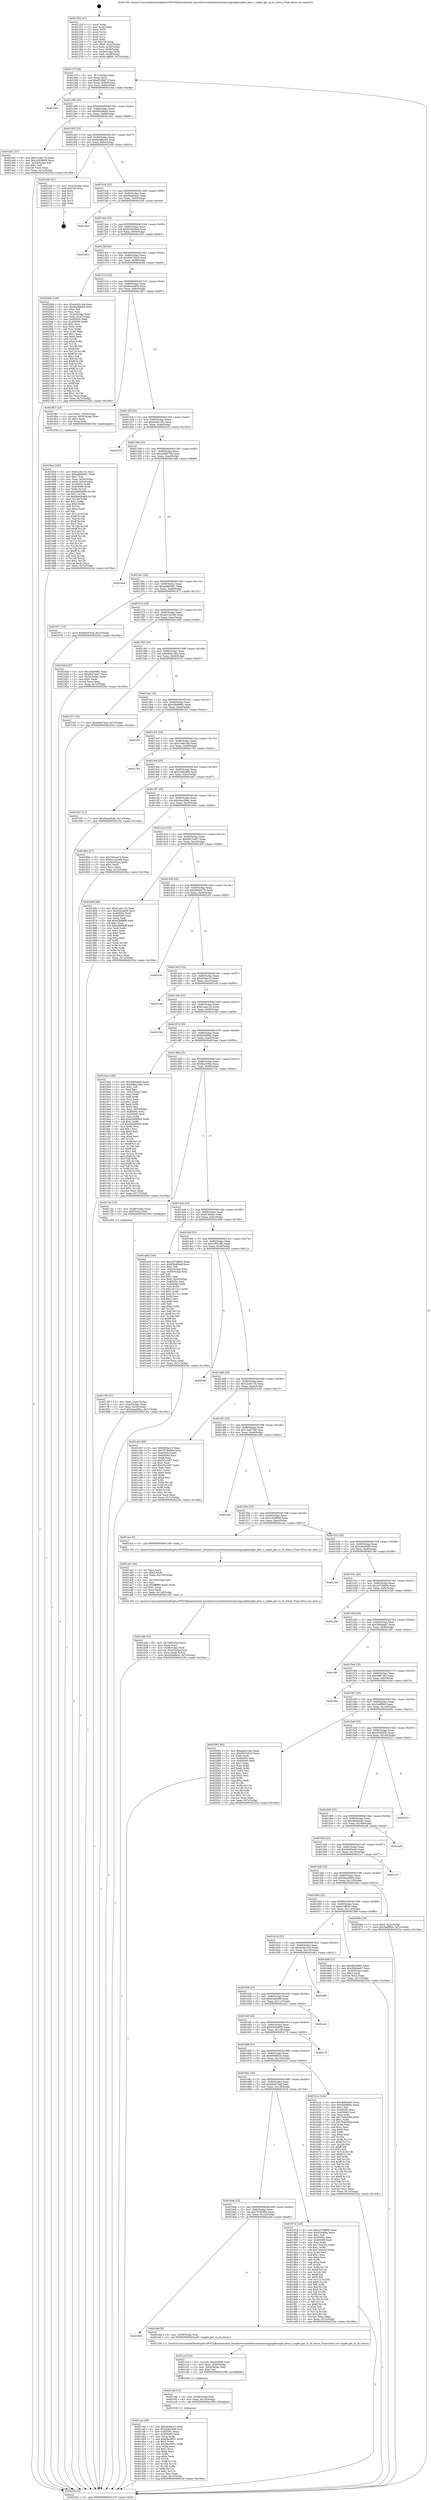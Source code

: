 digraph "0x401250" {
  label = "0x401250 (/mnt/c/Users/mathe/Desktop/tcc/POCII/binaries/extr_linuxdriversnetethernetsamsungsxgbesxgbe_desc.c_sxgbe_get_rx_ld_status_Final-ollvm.out::main(0))"
  labelloc = "t"
  node[shape=record]

  Entry [label="",width=0.3,height=0.3,shape=circle,fillcolor=black,style=filled]
  "0x40127f" [label="{
     0x40127f [26]\l
     | [instrs]\l
     &nbsp;&nbsp;0x40127f \<+3\>: mov -0x7c(%rbp),%eax\l
     &nbsp;&nbsp;0x401282 \<+2\>: mov %eax,%ecx\l
     &nbsp;&nbsp;0x401284 \<+6\>: sub $0x852fbd73,%ecx\l
     &nbsp;&nbsp;0x40128a \<+3\>: mov %eax,-0x80(%rbp)\l
     &nbsp;&nbsp;0x40128d \<+6\>: mov %ecx,-0x84(%rbp)\l
     &nbsp;&nbsp;0x401293 \<+6\>: je 0000000000401eea \<main+0xc9a\>\l
  }"]
  "0x401eea" [label="{
     0x401eea\l
  }", style=dashed]
  "0x401299" [label="{
     0x401299 [25]\l
     | [instrs]\l
     &nbsp;&nbsp;0x401299 \<+5\>: jmp 000000000040129e \<main+0x4e\>\l
     &nbsp;&nbsp;0x40129e \<+3\>: mov -0x80(%rbp),%eax\l
     &nbsp;&nbsp;0x4012a1 \<+5\>: sub $0x85b490a9,%eax\l
     &nbsp;&nbsp;0x4012a6 \<+6\>: mov %eax,-0x88(%rbp)\l
     &nbsp;&nbsp;0x4012ac \<+6\>: je 0000000000401ab1 \<main+0x861\>\l
  }"]
  Exit [label="",width=0.3,height=0.3,shape=circle,fillcolor=black,style=filled,peripheries=2]
  "0x401ab1" [label="{
     0x401ab1 [27]\l
     | [instrs]\l
     &nbsp;&nbsp;0x401ab1 \<+5\>: mov $0x12ceb17b,%eax\l
     &nbsp;&nbsp;0x401ab6 \<+5\>: mov $0x1c9398d9,%ecx\l
     &nbsp;&nbsp;0x401abb \<+3\>: mov -0x2d(%rbp),%dl\l
     &nbsp;&nbsp;0x401abe \<+3\>: test $0x1,%dl\l
     &nbsp;&nbsp;0x401ac1 \<+3\>: cmovne %ecx,%eax\l
     &nbsp;&nbsp;0x401ac4 \<+3\>: mov %eax,-0x7c(%rbp)\l
     &nbsp;&nbsp;0x401ac7 \<+5\>: jmp 000000000040225a \<main+0x100a\>\l
  }"]
  "0x4012b2" [label="{
     0x4012b2 [25]\l
     | [instrs]\l
     &nbsp;&nbsp;0x4012b2 \<+5\>: jmp 00000000004012b7 \<main+0x67\>\l
     &nbsp;&nbsp;0x4012b7 \<+3\>: mov -0x80(%rbp),%eax\l
     &nbsp;&nbsp;0x4012ba \<+5\>: sub $0x8ce89a93,%eax\l
     &nbsp;&nbsp;0x4012bf \<+6\>: mov %eax,-0x8c(%rbp)\l
     &nbsp;&nbsp;0x4012c5 \<+6\>: je 0000000000402160 \<main+0xf10\>\l
  }"]
  "0x401cea" [label="{
     0x401cea [93]\l
     | [instrs]\l
     &nbsp;&nbsp;0x401cea \<+5\>: mov $0xefc9ac10,%eax\l
     &nbsp;&nbsp;0x401cef \<+5\>: mov $0xcb46c966,%esi\l
     &nbsp;&nbsp;0x401cf4 \<+7\>: mov 0x40505c,%ecx\l
     &nbsp;&nbsp;0x401cfb \<+7\>: mov 0x405060,%edx\l
     &nbsp;&nbsp;0x401d02 \<+3\>: mov %ecx,%r8d\l
     &nbsp;&nbsp;0x401d05 \<+7\>: add $0x2fec9851,%r8d\l
     &nbsp;&nbsp;0x401d0c \<+4\>: sub $0x1,%r8d\l
     &nbsp;&nbsp;0x401d10 \<+7\>: sub $0x2fec9851,%r8d\l
     &nbsp;&nbsp;0x401d17 \<+4\>: imul %r8d,%ecx\l
     &nbsp;&nbsp;0x401d1b \<+3\>: and $0x1,%ecx\l
     &nbsp;&nbsp;0x401d1e \<+3\>: cmp $0x0,%ecx\l
     &nbsp;&nbsp;0x401d21 \<+4\>: sete %r9b\l
     &nbsp;&nbsp;0x401d25 \<+3\>: cmp $0xa,%edx\l
     &nbsp;&nbsp;0x401d28 \<+4\>: setl %r10b\l
     &nbsp;&nbsp;0x401d2c \<+3\>: mov %r9b,%r11b\l
     &nbsp;&nbsp;0x401d2f \<+3\>: and %r10b,%r11b\l
     &nbsp;&nbsp;0x401d32 \<+3\>: xor %r10b,%r9b\l
     &nbsp;&nbsp;0x401d35 \<+3\>: or %r9b,%r11b\l
     &nbsp;&nbsp;0x401d38 \<+4\>: test $0x1,%r11b\l
     &nbsp;&nbsp;0x401d3c \<+3\>: cmovne %esi,%eax\l
     &nbsp;&nbsp;0x401d3f \<+3\>: mov %eax,-0x7c(%rbp)\l
     &nbsp;&nbsp;0x401d42 \<+5\>: jmp 000000000040225a \<main+0x100a\>\l
  }"]
  "0x402160" [label="{
     0x402160 [21]\l
     | [instrs]\l
     &nbsp;&nbsp;0x402160 \<+3\>: mov -0x2c(%rbp),%eax\l
     &nbsp;&nbsp;0x402163 \<+7\>: add $0x128,%rsp\l
     &nbsp;&nbsp;0x40216a \<+1\>: pop %rbx\l
     &nbsp;&nbsp;0x40216b \<+2\>: pop %r12\l
     &nbsp;&nbsp;0x40216d \<+2\>: pop %r13\l
     &nbsp;&nbsp;0x40216f \<+2\>: pop %r14\l
     &nbsp;&nbsp;0x402171 \<+2\>: pop %r15\l
     &nbsp;&nbsp;0x402173 \<+1\>: pop %rbp\l
     &nbsp;&nbsp;0x402174 \<+1\>: ret\l
  }"]
  "0x4012cb" [label="{
     0x4012cb [25]\l
     | [instrs]\l
     &nbsp;&nbsp;0x4012cb \<+5\>: jmp 00000000004012d0 \<main+0x80\>\l
     &nbsp;&nbsp;0x4012d0 \<+3\>: mov -0x80(%rbp),%eax\l
     &nbsp;&nbsp;0x4012d3 \<+5\>: sub $0x8eee94e2,%eax\l
     &nbsp;&nbsp;0x4012d8 \<+6\>: mov %eax,-0x90(%rbp)\l
     &nbsp;&nbsp;0x4012de \<+6\>: je 0000000000401f3d \<main+0xced\>\l
  }"]
  "0x401cdb" [label="{
     0x401cdb [15]\l
     | [instrs]\l
     &nbsp;&nbsp;0x401cdb \<+4\>: mov -0x58(%rbp),%rdi\l
     &nbsp;&nbsp;0x401cdf \<+6\>: mov %eax,-0x13c(%rbp)\l
     &nbsp;&nbsp;0x401ce5 \<+5\>: call 0000000000401030 \<free@plt\>\l
     | [calls]\l
     &nbsp;&nbsp;0x401030 \{1\} (unknown)\l
  }"]
  "0x401f3d" [label="{
     0x401f3d\l
  }", style=dashed]
  "0x4012e4" [label="{
     0x4012e4 [25]\l
     | [instrs]\l
     &nbsp;&nbsp;0x4012e4 \<+5\>: jmp 00000000004012e9 \<main+0x99\>\l
     &nbsp;&nbsp;0x4012e9 \<+3\>: mov -0x80(%rbp),%eax\l
     &nbsp;&nbsp;0x4012ec \<+5\>: sub $0x943b58e9,%eax\l
     &nbsp;&nbsp;0x4012f1 \<+6\>: mov %eax,-0x94(%rbp)\l
     &nbsp;&nbsp;0x4012f7 \<+6\>: je 0000000000401d53 \<main+0xb03\>\l
  }"]
  "0x401cc4" [label="{
     0x401cc4 [23]\l
     | [instrs]\l
     &nbsp;&nbsp;0x401cc4 \<+10\>: movabs $0x4030d6,%rdi\l
     &nbsp;&nbsp;0x401cce \<+3\>: mov %eax,-0x60(%rbp)\l
     &nbsp;&nbsp;0x401cd1 \<+3\>: mov -0x60(%rbp),%esi\l
     &nbsp;&nbsp;0x401cd4 \<+2\>: mov $0x0,%al\l
     &nbsp;&nbsp;0x401cd6 \<+5\>: call 0000000000401040 \<printf@plt\>\l
     | [calls]\l
     &nbsp;&nbsp;0x401040 \{1\} (unknown)\l
  }"]
  "0x401d53" [label="{
     0x401d53\l
  }", style=dashed]
  "0x4012fd" [label="{
     0x4012fd [25]\l
     | [instrs]\l
     &nbsp;&nbsp;0x4012fd \<+5\>: jmp 0000000000401302 \<main+0xb2\>\l
     &nbsp;&nbsp;0x401302 \<+3\>: mov -0x80(%rbp),%eax\l
     &nbsp;&nbsp;0x401305 \<+5\>: sub $0x9947d2c0,%eax\l
     &nbsp;&nbsp;0x40130a \<+6\>: mov %eax,-0x98(%rbp)\l
     &nbsp;&nbsp;0x401310 \<+6\>: je 00000000004020d4 \<main+0xe84\>\l
  }"]
  "0x4016b3" [label="{
     0x4016b3\l
  }", style=dashed]
  "0x4020d4" [label="{
     0x4020d4 [140]\l
     | [instrs]\l
     &nbsp;&nbsp;0x4020d4 \<+5\>: mov $0xa4d3c16e,%eax\l
     &nbsp;&nbsp;0x4020d9 \<+5\>: mov $0x8ce89a93,%ecx\l
     &nbsp;&nbsp;0x4020de \<+2\>: mov $0x1,%dl\l
     &nbsp;&nbsp;0x4020e0 \<+2\>: xor %esi,%esi\l
     &nbsp;&nbsp;0x4020e2 \<+3\>: mov -0x3c(%rbp),%edi\l
     &nbsp;&nbsp;0x4020e5 \<+3\>: mov %edi,-0x2c(%rbp)\l
     &nbsp;&nbsp;0x4020e8 \<+7\>: mov 0x40505c,%edi\l
     &nbsp;&nbsp;0x4020ef \<+8\>: mov 0x405060,%r8d\l
     &nbsp;&nbsp;0x4020f7 \<+3\>: sub $0x1,%esi\l
     &nbsp;&nbsp;0x4020fa \<+3\>: mov %edi,%r9d\l
     &nbsp;&nbsp;0x4020fd \<+3\>: add %esi,%r9d\l
     &nbsp;&nbsp;0x402100 \<+4\>: imul %r9d,%edi\l
     &nbsp;&nbsp;0x402104 \<+3\>: and $0x1,%edi\l
     &nbsp;&nbsp;0x402107 \<+3\>: cmp $0x0,%edi\l
     &nbsp;&nbsp;0x40210a \<+4\>: sete %r10b\l
     &nbsp;&nbsp;0x40210e \<+4\>: cmp $0xa,%r8d\l
     &nbsp;&nbsp;0x402112 \<+4\>: setl %r11b\l
     &nbsp;&nbsp;0x402116 \<+3\>: mov %r10b,%bl\l
     &nbsp;&nbsp;0x402119 \<+3\>: xor $0xff,%bl\l
     &nbsp;&nbsp;0x40211c \<+3\>: mov %r11b,%r14b\l
     &nbsp;&nbsp;0x40211f \<+4\>: xor $0xff,%r14b\l
     &nbsp;&nbsp;0x402123 \<+3\>: xor $0x1,%dl\l
     &nbsp;&nbsp;0x402126 \<+3\>: mov %bl,%r15b\l
     &nbsp;&nbsp;0x402129 \<+4\>: and $0xff,%r15b\l
     &nbsp;&nbsp;0x40212d \<+3\>: and %dl,%r10b\l
     &nbsp;&nbsp;0x402130 \<+3\>: mov %r14b,%r12b\l
     &nbsp;&nbsp;0x402133 \<+4\>: and $0xff,%r12b\l
     &nbsp;&nbsp;0x402137 \<+3\>: and %dl,%r11b\l
     &nbsp;&nbsp;0x40213a \<+3\>: or %r10b,%r15b\l
     &nbsp;&nbsp;0x40213d \<+3\>: or %r11b,%r12b\l
     &nbsp;&nbsp;0x402140 \<+3\>: xor %r12b,%r15b\l
     &nbsp;&nbsp;0x402143 \<+3\>: or %r14b,%bl\l
     &nbsp;&nbsp;0x402146 \<+3\>: xor $0xff,%bl\l
     &nbsp;&nbsp;0x402149 \<+3\>: or $0x1,%dl\l
     &nbsp;&nbsp;0x40214c \<+2\>: and %dl,%bl\l
     &nbsp;&nbsp;0x40214e \<+3\>: or %bl,%r15b\l
     &nbsp;&nbsp;0x402151 \<+4\>: test $0x1,%r15b\l
     &nbsp;&nbsp;0x402155 \<+3\>: cmovne %ecx,%eax\l
     &nbsp;&nbsp;0x402158 \<+3\>: mov %eax,-0x7c(%rbp)\l
     &nbsp;&nbsp;0x40215b \<+5\>: jmp 000000000040225a \<main+0x100a\>\l
  }"]
  "0x401316" [label="{
     0x401316 [25]\l
     | [instrs]\l
     &nbsp;&nbsp;0x401316 \<+5\>: jmp 000000000040131b \<main+0xcb\>\l
     &nbsp;&nbsp;0x40131b \<+3\>: mov -0x80(%rbp),%eax\l
     &nbsp;&nbsp;0x40131e \<+5\>: sub $0x9c0ca834,%eax\l
     &nbsp;&nbsp;0x401323 \<+6\>: mov %eax,-0x9c(%rbp)\l
     &nbsp;&nbsp;0x401329 \<+6\>: je 00000000004018b7 \<main+0x667\>\l
  }"]
  "0x401cbb" [label="{
     0x401cbb [9]\l
     | [instrs]\l
     &nbsp;&nbsp;0x401cbb \<+4\>: mov -0x58(%rbp),%rdi\l
     &nbsp;&nbsp;0x401cbf \<+5\>: call 0000000000401240 \<sxgbe_get_rx_ld_status\>\l
     | [calls]\l
     &nbsp;&nbsp;0x401240 \{1\} (/mnt/c/Users/mathe/Desktop/tcc/POCII/binaries/extr_linuxdriversnetethernetsamsungsxgbesxgbe_desc.c_sxgbe_get_rx_ld_status_Final-ollvm.out::sxgbe_get_rx_ld_status)\l
  }"]
  "0x4018b7" [label="{
     0x4018b7 [23]\l
     | [instrs]\l
     &nbsp;&nbsp;0x4018b7 \<+7\>: movl $0x1,-0x50(%rbp)\l
     &nbsp;&nbsp;0x4018be \<+4\>: movslq -0x50(%rbp),%rax\l
     &nbsp;&nbsp;0x4018c2 \<+4\>: shl $0x2,%rax\l
     &nbsp;&nbsp;0x4018c6 \<+3\>: mov %rax,%rdi\l
     &nbsp;&nbsp;0x4018c9 \<+5\>: call 0000000000401050 \<malloc@plt\>\l
     | [calls]\l
     &nbsp;&nbsp;0x401050 \{1\} (unknown)\l
  }"]
  "0x40132f" [label="{
     0x40132f [25]\l
     | [instrs]\l
     &nbsp;&nbsp;0x40132f \<+5\>: jmp 0000000000401334 \<main+0xe4\>\l
     &nbsp;&nbsp;0x401334 \<+3\>: mov -0x80(%rbp),%eax\l
     &nbsp;&nbsp;0x401337 \<+5\>: sub $0xa4d3c16e,%eax\l
     &nbsp;&nbsp;0x40133c \<+6\>: mov %eax,-0xa0(%rbp)\l
     &nbsp;&nbsp;0x401342 \<+6\>: je 0000000000402253 \<main+0x1003\>\l
  }"]
  "0x401afd" [label="{
     0x401afd [33]\l
     | [instrs]\l
     &nbsp;&nbsp;0x401afd \<+6\>: mov -0x138(%rbp),%ecx\l
     &nbsp;&nbsp;0x401b03 \<+3\>: imul %eax,%ecx\l
     &nbsp;&nbsp;0x401b06 \<+4\>: mov -0x58(%rbp),%rdi\l
     &nbsp;&nbsp;0x401b0a \<+4\>: movslq -0x5c(%rbp),%r8\l
     &nbsp;&nbsp;0x401b0e \<+4\>: mov %ecx,(%rdi,%r8,4)\l
     &nbsp;&nbsp;0x401b12 \<+7\>: movl $0x656e9b3c,-0x7c(%rbp)\l
     &nbsp;&nbsp;0x401b19 \<+5\>: jmp 000000000040225a \<main+0x100a\>\l
  }"]
  "0x402253" [label="{
     0x402253\l
  }", style=dashed]
  "0x401348" [label="{
     0x401348 [25]\l
     | [instrs]\l
     &nbsp;&nbsp;0x401348 \<+5\>: jmp 000000000040134d \<main+0xfd\>\l
     &nbsp;&nbsp;0x40134d \<+3\>: mov -0x80(%rbp),%eax\l
     &nbsp;&nbsp;0x401350 \<+5\>: sub $0xa4d9d738,%eax\l
     &nbsp;&nbsp;0x401355 \<+6\>: mov %eax,-0xa4(%rbp)\l
     &nbsp;&nbsp;0x40135b \<+6\>: je 0000000000401de9 \<main+0xb99\>\l
  }"]
  "0x401ad1" [label="{
     0x401ad1 [44]\l
     | [instrs]\l
     &nbsp;&nbsp;0x401ad1 \<+2\>: xor %ecx,%ecx\l
     &nbsp;&nbsp;0x401ad3 \<+5\>: mov $0x2,%edx\l
     &nbsp;&nbsp;0x401ad8 \<+6\>: mov %edx,-0x134(%rbp)\l
     &nbsp;&nbsp;0x401ade \<+1\>: cltd\l
     &nbsp;&nbsp;0x401adf \<+6\>: mov -0x134(%rbp),%esi\l
     &nbsp;&nbsp;0x401ae5 \<+2\>: idiv %esi\l
     &nbsp;&nbsp;0x401ae7 \<+6\>: imul $0xfffffffe,%edx,%edx\l
     &nbsp;&nbsp;0x401aed \<+3\>: sub $0x1,%ecx\l
     &nbsp;&nbsp;0x401af0 \<+2\>: sub %ecx,%edx\l
     &nbsp;&nbsp;0x401af2 \<+6\>: mov %edx,-0x138(%rbp)\l
     &nbsp;&nbsp;0x401af8 \<+5\>: call 0000000000401160 \<next_i\>\l
     | [calls]\l
     &nbsp;&nbsp;0x401160 \{1\} (/mnt/c/Users/mathe/Desktop/tcc/POCII/binaries/extr_linuxdriversnetethernetsamsungsxgbesxgbe_desc.c_sxgbe_get_rx_ld_status_Final-ollvm.out::next_i)\l
  }"]
  "0x401de9" [label="{
     0x401de9\l
  }", style=dashed]
  "0x401361" [label="{
     0x401361 [25]\l
     | [instrs]\l
     &nbsp;&nbsp;0x401361 \<+5\>: jmp 0000000000401366 \<main+0x116\>\l
     &nbsp;&nbsp;0x401366 \<+3\>: mov -0x80(%rbp),%eax\l
     &nbsp;&nbsp;0x401369 \<+5\>: sub $0xad866941,%eax\l
     &nbsp;&nbsp;0x40136e \<+6\>: mov %eax,-0xa8(%rbp)\l
     &nbsp;&nbsp;0x401374 \<+6\>: je 0000000000401971 \<main+0x721\>\l
  }"]
  "0x40169a" [label="{
     0x40169a [25]\l
     | [instrs]\l
     &nbsp;&nbsp;0x40169a \<+5\>: jmp 000000000040169f \<main+0x44f\>\l
     &nbsp;&nbsp;0x40169f \<+3\>: mov -0x80(%rbp),%eax\l
     &nbsp;&nbsp;0x4016a2 \<+5\>: sub $0x7078d90e,%eax\l
     &nbsp;&nbsp;0x4016a7 \<+6\>: mov %eax,-0x12c(%rbp)\l
     &nbsp;&nbsp;0x4016ad \<+6\>: je 0000000000401cbb \<main+0xa6b\>\l
  }"]
  "0x401971" [label="{
     0x401971 [12]\l
     | [instrs]\l
     &nbsp;&nbsp;0x401971 \<+7\>: movl $0x6b947baf,-0x7c(%rbp)\l
     &nbsp;&nbsp;0x401978 \<+5\>: jmp 000000000040225a \<main+0x100a\>\l
  }"]
  "0x40137a" [label="{
     0x40137a [25]\l
     | [instrs]\l
     &nbsp;&nbsp;0x40137a \<+5\>: jmp 000000000040137f \<main+0x12f\>\l
     &nbsp;&nbsp;0x40137f \<+3\>: mov -0x80(%rbp),%eax\l
     &nbsp;&nbsp;0x401382 \<+5\>: sub $0xb2142266,%eax\l
     &nbsp;&nbsp;0x401387 \<+6\>: mov %eax,-0xac(%rbp)\l
     &nbsp;&nbsp;0x40138d \<+6\>: je 0000000000401844 \<main+0x5f4\>\l
  }"]
  "0x40197d" [label="{
     0x40197d [144]\l
     | [instrs]\l
     &nbsp;&nbsp;0x40197d \<+5\>: mov $0x2d706894,%eax\l
     &nbsp;&nbsp;0x401982 \<+5\>: mov $0x818c6ba,%ecx\l
     &nbsp;&nbsp;0x401987 \<+2\>: mov $0x1,%dl\l
     &nbsp;&nbsp;0x401989 \<+7\>: mov 0x40505c,%esi\l
     &nbsp;&nbsp;0x401990 \<+7\>: mov 0x405060,%edi\l
     &nbsp;&nbsp;0x401997 \<+3\>: mov %esi,%r8d\l
     &nbsp;&nbsp;0x40199a \<+7\>: add $0x720a354,%r8d\l
     &nbsp;&nbsp;0x4019a1 \<+4\>: sub $0x1,%r8d\l
     &nbsp;&nbsp;0x4019a5 \<+7\>: sub $0x720a354,%r8d\l
     &nbsp;&nbsp;0x4019ac \<+4\>: imul %r8d,%esi\l
     &nbsp;&nbsp;0x4019b0 \<+3\>: and $0x1,%esi\l
     &nbsp;&nbsp;0x4019b3 \<+3\>: cmp $0x0,%esi\l
     &nbsp;&nbsp;0x4019b6 \<+4\>: sete %r9b\l
     &nbsp;&nbsp;0x4019ba \<+3\>: cmp $0xa,%edi\l
     &nbsp;&nbsp;0x4019bd \<+4\>: setl %r10b\l
     &nbsp;&nbsp;0x4019c1 \<+3\>: mov %r9b,%r11b\l
     &nbsp;&nbsp;0x4019c4 \<+4\>: xor $0xff,%r11b\l
     &nbsp;&nbsp;0x4019c8 \<+3\>: mov %r10b,%bl\l
     &nbsp;&nbsp;0x4019cb \<+3\>: xor $0xff,%bl\l
     &nbsp;&nbsp;0x4019ce \<+3\>: xor $0x0,%dl\l
     &nbsp;&nbsp;0x4019d1 \<+3\>: mov %r11b,%r14b\l
     &nbsp;&nbsp;0x4019d4 \<+4\>: and $0x0,%r14b\l
     &nbsp;&nbsp;0x4019d8 \<+3\>: and %dl,%r9b\l
     &nbsp;&nbsp;0x4019db \<+3\>: mov %bl,%r15b\l
     &nbsp;&nbsp;0x4019de \<+4\>: and $0x0,%r15b\l
     &nbsp;&nbsp;0x4019e2 \<+3\>: and %dl,%r10b\l
     &nbsp;&nbsp;0x4019e5 \<+3\>: or %r9b,%r14b\l
     &nbsp;&nbsp;0x4019e8 \<+3\>: or %r10b,%r15b\l
     &nbsp;&nbsp;0x4019eb \<+3\>: xor %r15b,%r14b\l
     &nbsp;&nbsp;0x4019ee \<+3\>: or %bl,%r11b\l
     &nbsp;&nbsp;0x4019f1 \<+4\>: xor $0xff,%r11b\l
     &nbsp;&nbsp;0x4019f5 \<+3\>: or $0x0,%dl\l
     &nbsp;&nbsp;0x4019f8 \<+3\>: and %dl,%r11b\l
     &nbsp;&nbsp;0x4019fb \<+3\>: or %r11b,%r14b\l
     &nbsp;&nbsp;0x4019fe \<+4\>: test $0x1,%r14b\l
     &nbsp;&nbsp;0x401a02 \<+3\>: cmovne %ecx,%eax\l
     &nbsp;&nbsp;0x401a05 \<+3\>: mov %eax,-0x7c(%rbp)\l
     &nbsp;&nbsp;0x401a08 \<+5\>: jmp 000000000040225a \<main+0x100a\>\l
  }"]
  "0x401844" [label="{
     0x401844 [27]\l
     | [instrs]\l
     &nbsp;&nbsp;0x401844 \<+5\>: mov $0xc0b09981,%eax\l
     &nbsp;&nbsp;0x401849 \<+5\>: mov $0xd507e457,%ecx\l
     &nbsp;&nbsp;0x40184e \<+3\>: mov -0x34(%rbp),%edx\l
     &nbsp;&nbsp;0x401851 \<+3\>: cmp $0x0,%edx\l
     &nbsp;&nbsp;0x401854 \<+3\>: cmove %ecx,%eax\l
     &nbsp;&nbsp;0x401857 \<+3\>: mov %eax,-0x7c(%rbp)\l
     &nbsp;&nbsp;0x40185a \<+5\>: jmp 000000000040225a \<main+0x100a\>\l
  }"]
  "0x401393" [label="{
     0x401393 [25]\l
     | [instrs]\l
     &nbsp;&nbsp;0x401393 \<+5\>: jmp 0000000000401398 \<main+0x148\>\l
     &nbsp;&nbsp;0x401398 \<+3\>: mov -0x80(%rbp),%eax\l
     &nbsp;&nbsp;0x40139b \<+5\>: sub $0xb89a136a,%eax\l
     &nbsp;&nbsp;0x4013a0 \<+6\>: mov %eax,-0xb0(%rbp)\l
     &nbsp;&nbsp;0x4013a6 \<+6\>: je 0000000000401c57 \<main+0xa07\>\l
  }"]
  "0x401681" [label="{
     0x401681 [25]\l
     | [instrs]\l
     &nbsp;&nbsp;0x401681 \<+5\>: jmp 0000000000401686 \<main+0x436\>\l
     &nbsp;&nbsp;0x401686 \<+3\>: mov -0x80(%rbp),%eax\l
     &nbsp;&nbsp;0x401689 \<+5\>: sub $0x6b947baf,%eax\l
     &nbsp;&nbsp;0x40168e \<+6\>: mov %eax,-0x128(%rbp)\l
     &nbsp;&nbsp;0x401694 \<+6\>: je 000000000040197d \<main+0x72d\>\l
  }"]
  "0x401c57" [label="{
     0x401c57 [12]\l
     | [instrs]\l
     &nbsp;&nbsp;0x401c57 \<+7\>: movl $0x6b947baf,-0x7c(%rbp)\l
     &nbsp;&nbsp;0x401c5e \<+5\>: jmp 000000000040225a \<main+0x100a\>\l
  }"]
  "0x4013ac" [label="{
     0x4013ac [25]\l
     | [instrs]\l
     &nbsp;&nbsp;0x4013ac \<+5\>: jmp 00000000004013b1 \<main+0x161\>\l
     &nbsp;&nbsp;0x4013b1 \<+3\>: mov -0x80(%rbp),%eax\l
     &nbsp;&nbsp;0x4013b4 \<+5\>: sub $0xc0b09981,%eax\l
     &nbsp;&nbsp;0x4013b9 \<+6\>: mov %eax,-0xb4(%rbp)\l
     &nbsp;&nbsp;0x4013bf \<+6\>: je 0000000000401f31 \<main+0xce1\>\l
  }"]
  "0x401b1e" [label="{
     0x401b1e [144]\l
     | [instrs]\l
     &nbsp;&nbsp;0x401b1e \<+5\>: mov $0x4b95ee8c,%eax\l
     &nbsp;&nbsp;0x401b23 \<+5\>: mov $0xf420666c,%ecx\l
     &nbsp;&nbsp;0x401b28 \<+2\>: mov $0x1,%dl\l
     &nbsp;&nbsp;0x401b2a \<+7\>: mov 0x40505c,%esi\l
     &nbsp;&nbsp;0x401b31 \<+7\>: mov 0x405060,%edi\l
     &nbsp;&nbsp;0x401b38 \<+3\>: mov %esi,%r8d\l
     &nbsp;&nbsp;0x401b3b \<+7\>: add $0x7b4b2f58,%r8d\l
     &nbsp;&nbsp;0x401b42 \<+4\>: sub $0x1,%r8d\l
     &nbsp;&nbsp;0x401b46 \<+7\>: sub $0x7b4b2f58,%r8d\l
     &nbsp;&nbsp;0x401b4d \<+4\>: imul %r8d,%esi\l
     &nbsp;&nbsp;0x401b51 \<+3\>: and $0x1,%esi\l
     &nbsp;&nbsp;0x401b54 \<+3\>: cmp $0x0,%esi\l
     &nbsp;&nbsp;0x401b57 \<+4\>: sete %r9b\l
     &nbsp;&nbsp;0x401b5b \<+3\>: cmp $0xa,%edi\l
     &nbsp;&nbsp;0x401b5e \<+4\>: setl %r10b\l
     &nbsp;&nbsp;0x401b62 \<+3\>: mov %r9b,%r11b\l
     &nbsp;&nbsp;0x401b65 \<+4\>: xor $0xff,%r11b\l
     &nbsp;&nbsp;0x401b69 \<+3\>: mov %r10b,%bl\l
     &nbsp;&nbsp;0x401b6c \<+3\>: xor $0xff,%bl\l
     &nbsp;&nbsp;0x401b6f \<+3\>: xor $0x1,%dl\l
     &nbsp;&nbsp;0x401b72 \<+3\>: mov %r11b,%r14b\l
     &nbsp;&nbsp;0x401b75 \<+4\>: and $0xff,%r14b\l
     &nbsp;&nbsp;0x401b79 \<+3\>: and %dl,%r9b\l
     &nbsp;&nbsp;0x401b7c \<+3\>: mov %bl,%r15b\l
     &nbsp;&nbsp;0x401b7f \<+4\>: and $0xff,%r15b\l
     &nbsp;&nbsp;0x401b83 \<+3\>: and %dl,%r10b\l
     &nbsp;&nbsp;0x401b86 \<+3\>: or %r9b,%r14b\l
     &nbsp;&nbsp;0x401b89 \<+3\>: or %r10b,%r15b\l
     &nbsp;&nbsp;0x401b8c \<+3\>: xor %r15b,%r14b\l
     &nbsp;&nbsp;0x401b8f \<+3\>: or %bl,%r11b\l
     &nbsp;&nbsp;0x401b92 \<+4\>: xor $0xff,%r11b\l
     &nbsp;&nbsp;0x401b96 \<+3\>: or $0x1,%dl\l
     &nbsp;&nbsp;0x401b99 \<+3\>: and %dl,%r11b\l
     &nbsp;&nbsp;0x401b9c \<+3\>: or %r11b,%r14b\l
     &nbsp;&nbsp;0x401b9f \<+4\>: test $0x1,%r14b\l
     &nbsp;&nbsp;0x401ba3 \<+3\>: cmovne %ecx,%eax\l
     &nbsp;&nbsp;0x401ba6 \<+3\>: mov %eax,-0x7c(%rbp)\l
     &nbsp;&nbsp;0x401ba9 \<+5\>: jmp 000000000040225a \<main+0x100a\>\l
  }"]
  "0x401f31" [label="{
     0x401f31\l
  }", style=dashed]
  "0x4013c5" [label="{
     0x4013c5 [25]\l
     | [instrs]\l
     &nbsp;&nbsp;0x4013c5 \<+5\>: jmp 00000000004013ca \<main+0x17a\>\l
     &nbsp;&nbsp;0x4013ca \<+3\>: mov -0x80(%rbp),%eax\l
     &nbsp;&nbsp;0x4013cd \<+5\>: sub $0xc3a8c2eb,%eax\l
     &nbsp;&nbsp;0x4013d2 \<+6\>: mov %eax,-0xb8(%rbp)\l
     &nbsp;&nbsp;0x4013d8 \<+6\>: je 0000000000401781 \<main+0x531\>\l
  }"]
  "0x401668" [label="{
     0x401668 [25]\l
     | [instrs]\l
     &nbsp;&nbsp;0x401668 \<+5\>: jmp 000000000040166d \<main+0x41d\>\l
     &nbsp;&nbsp;0x40166d \<+3\>: mov -0x80(%rbp),%eax\l
     &nbsp;&nbsp;0x401670 \<+5\>: sub $0x656e9b3c,%eax\l
     &nbsp;&nbsp;0x401675 \<+6\>: mov %eax,-0x124(%rbp)\l
     &nbsp;&nbsp;0x40167b \<+6\>: je 0000000000401b1e \<main+0x8ce\>\l
  }"]
  "0x401781" [label="{
     0x401781\l
  }", style=dashed]
  "0x4013de" [label="{
     0x4013de [25]\l
     | [instrs]\l
     &nbsp;&nbsp;0x4013de \<+5\>: jmp 00000000004013e3 \<main+0x193\>\l
     &nbsp;&nbsp;0x4013e3 \<+3\>: mov -0x80(%rbp),%eax\l
     &nbsp;&nbsp;0x4013e6 \<+5\>: sub $0xcb46c966,%eax\l
     &nbsp;&nbsp;0x4013eb \<+6\>: mov %eax,-0xbc(%rbp)\l
     &nbsp;&nbsp;0x4013f1 \<+6\>: je 0000000000401d47 \<main+0xaf7\>\l
  }"]
  "0x402175" [label="{
     0x402175\l
  }", style=dashed]
  "0x401d47" [label="{
     0x401d47 [12]\l
     | [instrs]\l
     &nbsp;&nbsp;0x401d47 \<+7\>: movl $0x5bea5bd4,-0x7c(%rbp)\l
     &nbsp;&nbsp;0x401d4e \<+5\>: jmp 000000000040225a \<main+0x100a\>\l
  }"]
  "0x4013f7" [label="{
     0x4013f7 [25]\l
     | [instrs]\l
     &nbsp;&nbsp;0x4013f7 \<+5\>: jmp 00000000004013fc \<main+0x1ac\>\l
     &nbsp;&nbsp;0x4013fc \<+3\>: mov -0x80(%rbp),%eax\l
     &nbsp;&nbsp;0x4013ff \<+5\>: sub $0xcbaa56ba,%eax\l
     &nbsp;&nbsp;0x401404 \<+6\>: mov %eax,-0xc0(%rbp)\l
     &nbsp;&nbsp;0x40140a \<+6\>: je 000000000040180e \<main+0x5be\>\l
  }"]
  "0x40164f" [label="{
     0x40164f [25]\l
     | [instrs]\l
     &nbsp;&nbsp;0x40164f \<+5\>: jmp 0000000000401654 \<main+0x404\>\l
     &nbsp;&nbsp;0x401654 \<+3\>: mov -0x80(%rbp),%eax\l
     &nbsp;&nbsp;0x401657 \<+5\>: sub $0x6520e838,%eax\l
     &nbsp;&nbsp;0x40165c \<+6\>: mov %eax,-0x120(%rbp)\l
     &nbsp;&nbsp;0x401662 \<+6\>: je 0000000000402175 \<main+0xf25\>\l
  }"]
  "0x40180e" [label="{
     0x40180e [27]\l
     | [instrs]\l
     &nbsp;&nbsp;0x40180e \<+5\>: mov $0x70dcae74,%eax\l
     &nbsp;&nbsp;0x401813 \<+5\>: mov $0xb2142266,%ecx\l
     &nbsp;&nbsp;0x401818 \<+3\>: mov -0x34(%rbp),%edx\l
     &nbsp;&nbsp;0x40181b \<+3\>: cmp $0x1,%edx\l
     &nbsp;&nbsp;0x40181e \<+3\>: cmovl %ecx,%eax\l
     &nbsp;&nbsp;0x401821 \<+3\>: mov %eax,-0x7c(%rbp)\l
     &nbsp;&nbsp;0x401824 \<+5\>: jmp 000000000040225a \<main+0x100a\>\l
  }"]
  "0x401410" [label="{
     0x401410 [25]\l
     | [instrs]\l
     &nbsp;&nbsp;0x401410 \<+5\>: jmp 0000000000401415 \<main+0x1c5\>\l
     &nbsp;&nbsp;0x401415 \<+3\>: mov -0x80(%rbp),%eax\l
     &nbsp;&nbsp;0x401418 \<+5\>: sub $0xd507e457,%eax\l
     &nbsp;&nbsp;0x40141d \<+6\>: mov %eax,-0xc4(%rbp)\l
     &nbsp;&nbsp;0x401423 \<+6\>: je 000000000040185f \<main+0x60f\>\l
  }"]
  "0x401e41" [label="{
     0x401e41\l
  }", style=dashed]
  "0x40185f" [label="{
     0x40185f [88]\l
     | [instrs]\l
     &nbsp;&nbsp;0x40185f \<+5\>: mov $0xf1a4a11b,%eax\l
     &nbsp;&nbsp;0x401864 \<+5\>: mov $0x9c0ca834,%ecx\l
     &nbsp;&nbsp;0x401869 \<+7\>: mov 0x40505c,%edx\l
     &nbsp;&nbsp;0x401870 \<+7\>: mov 0x405060,%esi\l
     &nbsp;&nbsp;0x401877 \<+2\>: mov %edx,%edi\l
     &nbsp;&nbsp;0x401879 \<+6\>: add $0xe2b996ff,%edi\l
     &nbsp;&nbsp;0x40187f \<+3\>: sub $0x1,%edi\l
     &nbsp;&nbsp;0x401882 \<+6\>: sub $0xe2b996ff,%edi\l
     &nbsp;&nbsp;0x401888 \<+3\>: imul %edi,%edx\l
     &nbsp;&nbsp;0x40188b \<+3\>: and $0x1,%edx\l
     &nbsp;&nbsp;0x40188e \<+3\>: cmp $0x0,%edx\l
     &nbsp;&nbsp;0x401891 \<+4\>: sete %r8b\l
     &nbsp;&nbsp;0x401895 \<+3\>: cmp $0xa,%esi\l
     &nbsp;&nbsp;0x401898 \<+4\>: setl %r9b\l
     &nbsp;&nbsp;0x40189c \<+3\>: mov %r8b,%r10b\l
     &nbsp;&nbsp;0x40189f \<+3\>: and %r9b,%r10b\l
     &nbsp;&nbsp;0x4018a2 \<+3\>: xor %r9b,%r8b\l
     &nbsp;&nbsp;0x4018a5 \<+3\>: or %r8b,%r10b\l
     &nbsp;&nbsp;0x4018a8 \<+4\>: test $0x1,%r10b\l
     &nbsp;&nbsp;0x4018ac \<+3\>: cmovne %ecx,%eax\l
     &nbsp;&nbsp;0x4018af \<+3\>: mov %eax,-0x7c(%rbp)\l
     &nbsp;&nbsp;0x4018b2 \<+5\>: jmp 000000000040225a \<main+0x100a\>\l
  }"]
  "0x401429" [label="{
     0x401429 [25]\l
     | [instrs]\l
     &nbsp;&nbsp;0x401429 \<+5\>: jmp 000000000040142e \<main+0x1de\>\l
     &nbsp;&nbsp;0x40142e \<+3\>: mov -0x80(%rbp),%eax\l
     &nbsp;&nbsp;0x401431 \<+5\>: sub $0xde8dd179,%eax\l
     &nbsp;&nbsp;0x401436 \<+6\>: mov %eax,-0xc8(%rbp)\l
     &nbsp;&nbsp;0x40143c \<+6\>: je 0000000000402242 \<main+0xff2\>\l
  }"]
  "0x401636" [label="{
     0x401636 [25]\l
     | [instrs]\l
     &nbsp;&nbsp;0x401636 \<+5\>: jmp 000000000040163b \<main+0x3eb\>\l
     &nbsp;&nbsp;0x40163b \<+3\>: mov -0x80(%rbp),%eax\l
     &nbsp;&nbsp;0x40163e \<+5\>: sub $0x63a45c6f,%eax\l
     &nbsp;&nbsp;0x401643 \<+6\>: mov %eax,-0x11c(%rbp)\l
     &nbsp;&nbsp;0x401649 \<+6\>: je 0000000000401e41 \<main+0xbf1\>\l
  }"]
  "0x402242" [label="{
     0x402242\l
  }", style=dashed]
  "0x401442" [label="{
     0x401442 [25]\l
     | [instrs]\l
     &nbsp;&nbsp;0x401442 \<+5\>: jmp 0000000000401447 \<main+0x1f7\>\l
     &nbsp;&nbsp;0x401447 \<+3\>: mov -0x80(%rbp),%eax\l
     &nbsp;&nbsp;0x40144a \<+5\>: sub $0xefc9ac10,%eax\l
     &nbsp;&nbsp;0x40144f \<+6\>: mov %eax,-0xcc(%rbp)\l
     &nbsp;&nbsp;0x401455 \<+6\>: je 00000000004021e6 \<main+0xf96\>\l
  }"]
  "0x401d81" [label="{
     0x401d81\l
  }", style=dashed]
  "0x4021e6" [label="{
     0x4021e6\l
  }", style=dashed]
  "0x40145b" [label="{
     0x40145b [25]\l
     | [instrs]\l
     &nbsp;&nbsp;0x40145b \<+5\>: jmp 0000000000401460 \<main+0x210\>\l
     &nbsp;&nbsp;0x401460 \<+3\>: mov -0x80(%rbp),%eax\l
     &nbsp;&nbsp;0x401463 \<+5\>: sub $0xf1a4a11b,%eax\l
     &nbsp;&nbsp;0x401468 \<+6\>: mov %eax,-0xd0(%rbp)\l
     &nbsp;&nbsp;0x40146e \<+6\>: je 000000000040218d \<main+0xf3d\>\l
  }"]
  "0x4018ce" [label="{
     0x4018ce [163]\l
     | [instrs]\l
     &nbsp;&nbsp;0x4018ce \<+5\>: mov $0xf1a4a11b,%ecx\l
     &nbsp;&nbsp;0x4018d3 \<+5\>: mov $0xad866941,%edx\l
     &nbsp;&nbsp;0x4018d8 \<+3\>: mov $0x1,%sil\l
     &nbsp;&nbsp;0x4018db \<+4\>: mov %rax,-0x58(%rbp)\l
     &nbsp;&nbsp;0x4018df \<+7\>: movl $0x0,-0x5c(%rbp)\l
     &nbsp;&nbsp;0x4018e6 \<+8\>: mov 0x40505c,%r8d\l
     &nbsp;&nbsp;0x4018ee \<+8\>: mov 0x405060,%r9d\l
     &nbsp;&nbsp;0x4018f6 \<+3\>: mov %r8d,%r10d\l
     &nbsp;&nbsp;0x4018f9 \<+7\>: add $0xbb900d69,%r10d\l
     &nbsp;&nbsp;0x401900 \<+4\>: sub $0x1,%r10d\l
     &nbsp;&nbsp;0x401904 \<+7\>: sub $0xbb900d69,%r10d\l
     &nbsp;&nbsp;0x40190b \<+4\>: imul %r10d,%r8d\l
     &nbsp;&nbsp;0x40190f \<+4\>: and $0x1,%r8d\l
     &nbsp;&nbsp;0x401913 \<+4\>: cmp $0x0,%r8d\l
     &nbsp;&nbsp;0x401917 \<+4\>: sete %r11b\l
     &nbsp;&nbsp;0x40191b \<+4\>: cmp $0xa,%r9d\l
     &nbsp;&nbsp;0x40191f \<+3\>: setl %bl\l
     &nbsp;&nbsp;0x401922 \<+3\>: mov %r11b,%r14b\l
     &nbsp;&nbsp;0x401925 \<+4\>: xor $0xff,%r14b\l
     &nbsp;&nbsp;0x401929 \<+3\>: mov %bl,%r15b\l
     &nbsp;&nbsp;0x40192c \<+4\>: xor $0xff,%r15b\l
     &nbsp;&nbsp;0x401930 \<+4\>: xor $0x1,%sil\l
     &nbsp;&nbsp;0x401934 \<+3\>: mov %r14b,%r12b\l
     &nbsp;&nbsp;0x401937 \<+4\>: and $0xff,%r12b\l
     &nbsp;&nbsp;0x40193b \<+3\>: and %sil,%r11b\l
     &nbsp;&nbsp;0x40193e \<+3\>: mov %r15b,%r13b\l
     &nbsp;&nbsp;0x401941 \<+4\>: and $0xff,%r13b\l
     &nbsp;&nbsp;0x401945 \<+3\>: and %sil,%bl\l
     &nbsp;&nbsp;0x401948 \<+3\>: or %r11b,%r12b\l
     &nbsp;&nbsp;0x40194b \<+3\>: or %bl,%r13b\l
     &nbsp;&nbsp;0x40194e \<+3\>: xor %r13b,%r12b\l
     &nbsp;&nbsp;0x401951 \<+3\>: or %r15b,%r14b\l
     &nbsp;&nbsp;0x401954 \<+4\>: xor $0xff,%r14b\l
     &nbsp;&nbsp;0x401958 \<+4\>: or $0x1,%sil\l
     &nbsp;&nbsp;0x40195c \<+3\>: and %sil,%r14b\l
     &nbsp;&nbsp;0x40195f \<+3\>: or %r14b,%r12b\l
     &nbsp;&nbsp;0x401962 \<+4\>: test $0x1,%r12b\l
     &nbsp;&nbsp;0x401966 \<+3\>: cmovne %edx,%ecx\l
     &nbsp;&nbsp;0x401969 \<+3\>: mov %ecx,-0x7c(%rbp)\l
     &nbsp;&nbsp;0x40196c \<+5\>: jmp 000000000040225a \<main+0x100a\>\l
  }"]
  "0x40218d" [label="{
     0x40218d\l
  }", style=dashed]
  "0x401474" [label="{
     0x401474 [25]\l
     | [instrs]\l
     &nbsp;&nbsp;0x401474 \<+5\>: jmp 0000000000401479 \<main+0x229\>\l
     &nbsp;&nbsp;0x401479 \<+3\>: mov -0x80(%rbp),%eax\l
     &nbsp;&nbsp;0x40147c \<+5\>: sub $0xf420666c,%eax\l
     &nbsp;&nbsp;0x401481 \<+6\>: mov %eax,-0xd4(%rbp)\l
     &nbsp;&nbsp;0x401487 \<+6\>: je 0000000000401bae \<main+0x95e\>\l
  }"]
  "0x4017f9" [label="{
     0x4017f9 [21]\l
     | [instrs]\l
     &nbsp;&nbsp;0x4017f9 \<+3\>: mov %eax,-0x4c(%rbp)\l
     &nbsp;&nbsp;0x4017fc \<+3\>: mov -0x4c(%rbp),%eax\l
     &nbsp;&nbsp;0x4017ff \<+3\>: mov %eax,-0x34(%rbp)\l
     &nbsp;&nbsp;0x401802 \<+7\>: movl $0xcbaa56ba,-0x7c(%rbp)\l
     &nbsp;&nbsp;0x401809 \<+5\>: jmp 000000000040225a \<main+0x100a\>\l
  }"]
  "0x401bae" [label="{
     0x401bae [169]\l
     | [instrs]\l
     &nbsp;&nbsp;0x401bae \<+5\>: mov $0x4b95ee8c,%eax\l
     &nbsp;&nbsp;0x401bb3 \<+5\>: mov $0xb89a136a,%ecx\l
     &nbsp;&nbsp;0x401bb8 \<+2\>: mov $0x1,%dl\l
     &nbsp;&nbsp;0x401bba \<+2\>: xor %esi,%esi\l
     &nbsp;&nbsp;0x401bbc \<+3\>: mov -0x5c(%rbp),%edi\l
     &nbsp;&nbsp;0x401bbf \<+3\>: mov %esi,%r8d\l
     &nbsp;&nbsp;0x401bc2 \<+3\>: sub %edi,%r8d\l
     &nbsp;&nbsp;0x401bc5 \<+2\>: mov %esi,%edi\l
     &nbsp;&nbsp;0x401bc7 \<+3\>: sub $0x1,%edi\l
     &nbsp;&nbsp;0x401bca \<+3\>: add %edi,%r8d\l
     &nbsp;&nbsp;0x401bcd \<+3\>: sub %r8d,%esi\l
     &nbsp;&nbsp;0x401bd0 \<+3\>: mov %esi,-0x5c(%rbp)\l
     &nbsp;&nbsp;0x401bd3 \<+7\>: mov 0x40505c,%esi\l
     &nbsp;&nbsp;0x401bda \<+7\>: mov 0x405060,%edi\l
     &nbsp;&nbsp;0x401be1 \<+3\>: mov %esi,%r8d\l
     &nbsp;&nbsp;0x401be4 \<+7\>: add $0xb5b0b929,%r8d\l
     &nbsp;&nbsp;0x401beb \<+4\>: sub $0x1,%r8d\l
     &nbsp;&nbsp;0x401bef \<+7\>: sub $0xb5b0b929,%r8d\l
     &nbsp;&nbsp;0x401bf6 \<+4\>: imul %r8d,%esi\l
     &nbsp;&nbsp;0x401bfa \<+3\>: and $0x1,%esi\l
     &nbsp;&nbsp;0x401bfd \<+3\>: cmp $0x0,%esi\l
     &nbsp;&nbsp;0x401c00 \<+4\>: sete %r9b\l
     &nbsp;&nbsp;0x401c04 \<+3\>: cmp $0xa,%edi\l
     &nbsp;&nbsp;0x401c07 \<+4\>: setl %r10b\l
     &nbsp;&nbsp;0x401c0b \<+3\>: mov %r9b,%r11b\l
     &nbsp;&nbsp;0x401c0e \<+4\>: xor $0xff,%r11b\l
     &nbsp;&nbsp;0x401c12 \<+3\>: mov %r10b,%bl\l
     &nbsp;&nbsp;0x401c15 \<+3\>: xor $0xff,%bl\l
     &nbsp;&nbsp;0x401c18 \<+3\>: xor $0x1,%dl\l
     &nbsp;&nbsp;0x401c1b \<+3\>: mov %r11b,%r14b\l
     &nbsp;&nbsp;0x401c1e \<+4\>: and $0xff,%r14b\l
     &nbsp;&nbsp;0x401c22 \<+3\>: and %dl,%r9b\l
     &nbsp;&nbsp;0x401c25 \<+3\>: mov %bl,%r15b\l
     &nbsp;&nbsp;0x401c28 \<+4\>: and $0xff,%r15b\l
     &nbsp;&nbsp;0x401c2c \<+3\>: and %dl,%r10b\l
     &nbsp;&nbsp;0x401c2f \<+3\>: or %r9b,%r14b\l
     &nbsp;&nbsp;0x401c32 \<+3\>: or %r10b,%r15b\l
     &nbsp;&nbsp;0x401c35 \<+3\>: xor %r15b,%r14b\l
     &nbsp;&nbsp;0x401c38 \<+3\>: or %bl,%r11b\l
     &nbsp;&nbsp;0x401c3b \<+4\>: xor $0xff,%r11b\l
     &nbsp;&nbsp;0x401c3f \<+3\>: or $0x1,%dl\l
     &nbsp;&nbsp;0x401c42 \<+3\>: and %dl,%r11b\l
     &nbsp;&nbsp;0x401c45 \<+3\>: or %r11b,%r14b\l
     &nbsp;&nbsp;0x401c48 \<+4\>: test $0x1,%r14b\l
     &nbsp;&nbsp;0x401c4c \<+3\>: cmovne %ecx,%eax\l
     &nbsp;&nbsp;0x401c4f \<+3\>: mov %eax,-0x7c(%rbp)\l
     &nbsp;&nbsp;0x401c52 \<+5\>: jmp 000000000040225a \<main+0x100a\>\l
  }"]
  "0x40148d" [label="{
     0x40148d [25]\l
     | [instrs]\l
     &nbsp;&nbsp;0x40148d \<+5\>: jmp 0000000000401492 \<main+0x242\>\l
     &nbsp;&nbsp;0x401492 \<+3\>: mov -0x80(%rbp),%eax\l
     &nbsp;&nbsp;0x401495 \<+5\>: sub $0xfb4c590c,%eax\l
     &nbsp;&nbsp;0x40149a \<+6\>: mov %eax,-0xd8(%rbp)\l
     &nbsp;&nbsp;0x4014a0 \<+6\>: je 00000000004017ec \<main+0x59c\>\l
  }"]
  "0x401250" [label="{
     0x401250 [47]\l
     | [instrs]\l
     &nbsp;&nbsp;0x401250 \<+1\>: push %rbp\l
     &nbsp;&nbsp;0x401251 \<+3\>: mov %rsp,%rbp\l
     &nbsp;&nbsp;0x401254 \<+2\>: push %r15\l
     &nbsp;&nbsp;0x401256 \<+2\>: push %r14\l
     &nbsp;&nbsp;0x401258 \<+2\>: push %r13\l
     &nbsp;&nbsp;0x40125a \<+2\>: push %r12\l
     &nbsp;&nbsp;0x40125c \<+1\>: push %rbx\l
     &nbsp;&nbsp;0x40125d \<+7\>: sub $0x128,%rsp\l
     &nbsp;&nbsp;0x401264 \<+7\>: movl $0x0,-0x3c(%rbp)\l
     &nbsp;&nbsp;0x40126b \<+3\>: mov %edi,-0x40(%rbp)\l
     &nbsp;&nbsp;0x40126e \<+4\>: mov %rsi,-0x48(%rbp)\l
     &nbsp;&nbsp;0x401272 \<+3\>: mov -0x40(%rbp),%edi\l
     &nbsp;&nbsp;0x401275 \<+3\>: mov %edi,-0x38(%rbp)\l
     &nbsp;&nbsp;0x401278 \<+7\>: movl $0x610ffc9c,-0x7c(%rbp)\l
  }"]
  "0x4017ec" [label="{
     0x4017ec [13]\l
     | [instrs]\l
     &nbsp;&nbsp;0x4017ec \<+4\>: mov -0x48(%rbp),%rax\l
     &nbsp;&nbsp;0x4017f0 \<+4\>: mov 0x8(%rax),%rdi\l
     &nbsp;&nbsp;0x4017f4 \<+5\>: call 0000000000401060 \<atoi@plt\>\l
     | [calls]\l
     &nbsp;&nbsp;0x401060 \{1\} (unknown)\l
  }"]
  "0x4014a6" [label="{
     0x4014a6 [25]\l
     | [instrs]\l
     &nbsp;&nbsp;0x4014a6 \<+5\>: jmp 00000000004014ab \<main+0x25b\>\l
     &nbsp;&nbsp;0x4014ab \<+3\>: mov -0x80(%rbp),%eax\l
     &nbsp;&nbsp;0x4014ae \<+5\>: sub $0x818c6ba,%eax\l
     &nbsp;&nbsp;0x4014b3 \<+6\>: mov %eax,-0xdc(%rbp)\l
     &nbsp;&nbsp;0x4014b9 \<+6\>: je 0000000000401a0d \<main+0x7bd\>\l
  }"]
  "0x40225a" [label="{
     0x40225a [5]\l
     | [instrs]\l
     &nbsp;&nbsp;0x40225a \<+5\>: jmp 000000000040127f \<main+0x2f\>\l
  }"]
  "0x401a0d" [label="{
     0x401a0d [164]\l
     | [instrs]\l
     &nbsp;&nbsp;0x401a0d \<+5\>: mov $0x2d706894,%eax\l
     &nbsp;&nbsp;0x401a12 \<+5\>: mov $0x85b490a9,%ecx\l
     &nbsp;&nbsp;0x401a17 \<+2\>: mov $0x1,%dl\l
     &nbsp;&nbsp;0x401a19 \<+3\>: mov -0x5c(%rbp),%esi\l
     &nbsp;&nbsp;0x401a1c \<+3\>: cmp -0x50(%rbp),%esi\l
     &nbsp;&nbsp;0x401a1f \<+4\>: setl %dil\l
     &nbsp;&nbsp;0x401a23 \<+4\>: and $0x1,%dil\l
     &nbsp;&nbsp;0x401a27 \<+4\>: mov %dil,-0x2d(%rbp)\l
     &nbsp;&nbsp;0x401a2b \<+7\>: mov 0x40505c,%esi\l
     &nbsp;&nbsp;0x401a32 \<+8\>: mov 0x405060,%r8d\l
     &nbsp;&nbsp;0x401a3a \<+3\>: mov %esi,%r9d\l
     &nbsp;&nbsp;0x401a3d \<+7\>: sub $0xc1fc11c1,%r9d\l
     &nbsp;&nbsp;0x401a44 \<+4\>: sub $0x1,%r9d\l
     &nbsp;&nbsp;0x401a48 \<+7\>: add $0xc1fc11c1,%r9d\l
     &nbsp;&nbsp;0x401a4f \<+4\>: imul %r9d,%esi\l
     &nbsp;&nbsp;0x401a53 \<+3\>: and $0x1,%esi\l
     &nbsp;&nbsp;0x401a56 \<+3\>: cmp $0x0,%esi\l
     &nbsp;&nbsp;0x401a59 \<+4\>: sete %dil\l
     &nbsp;&nbsp;0x401a5d \<+4\>: cmp $0xa,%r8d\l
     &nbsp;&nbsp;0x401a61 \<+4\>: setl %r10b\l
     &nbsp;&nbsp;0x401a65 \<+3\>: mov %dil,%r11b\l
     &nbsp;&nbsp;0x401a68 \<+4\>: xor $0xff,%r11b\l
     &nbsp;&nbsp;0x401a6c \<+3\>: mov %r10b,%bl\l
     &nbsp;&nbsp;0x401a6f \<+3\>: xor $0xff,%bl\l
     &nbsp;&nbsp;0x401a72 \<+3\>: xor $0x0,%dl\l
     &nbsp;&nbsp;0x401a75 \<+3\>: mov %r11b,%r14b\l
     &nbsp;&nbsp;0x401a78 \<+4\>: and $0x0,%r14b\l
     &nbsp;&nbsp;0x401a7c \<+3\>: and %dl,%dil\l
     &nbsp;&nbsp;0x401a7f \<+3\>: mov %bl,%r15b\l
     &nbsp;&nbsp;0x401a82 \<+4\>: and $0x0,%r15b\l
     &nbsp;&nbsp;0x401a86 \<+3\>: and %dl,%r10b\l
     &nbsp;&nbsp;0x401a89 \<+3\>: or %dil,%r14b\l
     &nbsp;&nbsp;0x401a8c \<+3\>: or %r10b,%r15b\l
     &nbsp;&nbsp;0x401a8f \<+3\>: xor %r15b,%r14b\l
     &nbsp;&nbsp;0x401a92 \<+3\>: or %bl,%r11b\l
     &nbsp;&nbsp;0x401a95 \<+4\>: xor $0xff,%r11b\l
     &nbsp;&nbsp;0x401a99 \<+3\>: or $0x0,%dl\l
     &nbsp;&nbsp;0x401a9c \<+3\>: and %dl,%r11b\l
     &nbsp;&nbsp;0x401a9f \<+3\>: or %r11b,%r14b\l
     &nbsp;&nbsp;0x401aa2 \<+4\>: test $0x1,%r14b\l
     &nbsp;&nbsp;0x401aa6 \<+3\>: cmovne %ecx,%eax\l
     &nbsp;&nbsp;0x401aa9 \<+3\>: mov %eax,-0x7c(%rbp)\l
     &nbsp;&nbsp;0x401aac \<+5\>: jmp 000000000040225a \<main+0x100a\>\l
  }"]
  "0x4014bf" [label="{
     0x4014bf [25]\l
     | [instrs]\l
     &nbsp;&nbsp;0x4014bf \<+5\>: jmp 00000000004014c4 \<main+0x274\>\l
     &nbsp;&nbsp;0x4014c4 \<+3\>: mov -0x80(%rbp),%eax\l
     &nbsp;&nbsp;0x4014c7 \<+5\>: sub $0x10931ffb,%eax\l
     &nbsp;&nbsp;0x4014cc \<+6\>: mov %eax,-0xe0(%rbp)\l
     &nbsp;&nbsp;0x4014d2 \<+6\>: je 0000000000402062 \<main+0xe12\>\l
  }"]
  "0x40161d" [label="{
     0x40161d [25]\l
     | [instrs]\l
     &nbsp;&nbsp;0x40161d \<+5\>: jmp 0000000000401622 \<main+0x3d2\>\l
     &nbsp;&nbsp;0x401622 \<+3\>: mov -0x80(%rbp),%eax\l
     &nbsp;&nbsp;0x401625 \<+5\>: sub $0x62da110d,%eax\l
     &nbsp;&nbsp;0x40162a \<+6\>: mov %eax,-0x118(%rbp)\l
     &nbsp;&nbsp;0x401630 \<+6\>: je 0000000000401d81 \<main+0xb31\>\l
  }"]
  "0x402062" [label="{
     0x402062\l
  }", style=dashed]
  "0x4014d8" [label="{
     0x4014d8 [25]\l
     | [instrs]\l
     &nbsp;&nbsp;0x4014d8 \<+5\>: jmp 00000000004014dd \<main+0x28d\>\l
     &nbsp;&nbsp;0x4014dd \<+3\>: mov -0x80(%rbp),%eax\l
     &nbsp;&nbsp;0x4014e0 \<+5\>: sub $0x12ceb17b,%eax\l
     &nbsp;&nbsp;0x4014e5 \<+6\>: mov %eax,-0xe4(%rbp)\l
     &nbsp;&nbsp;0x4014eb \<+6\>: je 0000000000401c63 \<main+0xa13\>\l
  }"]
  "0x4016d6" [label="{
     0x4016d6 [27]\l
     | [instrs]\l
     &nbsp;&nbsp;0x4016d6 \<+5\>: mov $0xfb4c590c,%eax\l
     &nbsp;&nbsp;0x4016db \<+5\>: mov $0x30b6aeb7,%ecx\l
     &nbsp;&nbsp;0x4016e0 \<+3\>: mov -0x38(%rbp),%edx\l
     &nbsp;&nbsp;0x4016e3 \<+3\>: cmp $0x2,%edx\l
     &nbsp;&nbsp;0x4016e6 \<+3\>: cmovne %ecx,%eax\l
     &nbsp;&nbsp;0x4016e9 \<+3\>: mov %eax,-0x7c(%rbp)\l
     &nbsp;&nbsp;0x4016ec \<+5\>: jmp 000000000040225a \<main+0x100a\>\l
  }"]
  "0x401c63" [label="{
     0x401c63 [88]\l
     | [instrs]\l
     &nbsp;&nbsp;0x401c63 \<+5\>: mov $0xefc9ac10,%eax\l
     &nbsp;&nbsp;0x401c68 \<+5\>: mov $0x7078d90e,%ecx\l
     &nbsp;&nbsp;0x401c6d \<+7\>: mov 0x40505c,%edx\l
     &nbsp;&nbsp;0x401c74 \<+7\>: mov 0x405060,%esi\l
     &nbsp;&nbsp;0x401c7b \<+2\>: mov %edx,%edi\l
     &nbsp;&nbsp;0x401c7d \<+6\>: sub $0x5f1e1f07,%edi\l
     &nbsp;&nbsp;0x401c83 \<+3\>: sub $0x1,%edi\l
     &nbsp;&nbsp;0x401c86 \<+6\>: add $0x5f1e1f07,%edi\l
     &nbsp;&nbsp;0x401c8c \<+3\>: imul %edi,%edx\l
     &nbsp;&nbsp;0x401c8f \<+3\>: and $0x1,%edx\l
     &nbsp;&nbsp;0x401c92 \<+3\>: cmp $0x0,%edx\l
     &nbsp;&nbsp;0x401c95 \<+4\>: sete %r8b\l
     &nbsp;&nbsp;0x401c99 \<+3\>: cmp $0xa,%esi\l
     &nbsp;&nbsp;0x401c9c \<+4\>: setl %r9b\l
     &nbsp;&nbsp;0x401ca0 \<+3\>: mov %r8b,%r10b\l
     &nbsp;&nbsp;0x401ca3 \<+3\>: and %r9b,%r10b\l
     &nbsp;&nbsp;0x401ca6 \<+3\>: xor %r9b,%r8b\l
     &nbsp;&nbsp;0x401ca9 \<+3\>: or %r8b,%r10b\l
     &nbsp;&nbsp;0x401cac \<+4\>: test $0x1,%r10b\l
     &nbsp;&nbsp;0x401cb0 \<+3\>: cmovne %ecx,%eax\l
     &nbsp;&nbsp;0x401cb3 \<+3\>: mov %eax,-0x7c(%rbp)\l
     &nbsp;&nbsp;0x401cb6 \<+5\>: jmp 000000000040225a \<main+0x100a\>\l
  }"]
  "0x4014f1" [label="{
     0x4014f1 [25]\l
     | [instrs]\l
     &nbsp;&nbsp;0x4014f1 \<+5\>: jmp 00000000004014f6 \<main+0x2a6\>\l
     &nbsp;&nbsp;0x4014f6 \<+3\>: mov -0x80(%rbp),%eax\l
     &nbsp;&nbsp;0x4014f9 \<+5\>: sub $0x13ef3749,%eax\l
     &nbsp;&nbsp;0x4014fe \<+6\>: mov %eax,-0xe8(%rbp)\l
     &nbsp;&nbsp;0x401504 \<+6\>: je 0000000000401d9c \<main+0xb4c\>\l
  }"]
  "0x401604" [label="{
     0x401604 [25]\l
     | [instrs]\l
     &nbsp;&nbsp;0x401604 \<+5\>: jmp 0000000000401609 \<main+0x3b9\>\l
     &nbsp;&nbsp;0x401609 \<+3\>: mov -0x80(%rbp),%eax\l
     &nbsp;&nbsp;0x40160c \<+5\>: sub $0x610ffc9c,%eax\l
     &nbsp;&nbsp;0x401611 \<+6\>: mov %eax,-0x114(%rbp)\l
     &nbsp;&nbsp;0x401617 \<+6\>: je 00000000004016d6 \<main+0x486\>\l
  }"]
  "0x401d9c" [label="{
     0x401d9c\l
  }", style=dashed]
  "0x40150a" [label="{
     0x40150a [25]\l
     | [instrs]\l
     &nbsp;&nbsp;0x40150a \<+5\>: jmp 000000000040150f \<main+0x2bf\>\l
     &nbsp;&nbsp;0x40150f \<+3\>: mov -0x80(%rbp),%eax\l
     &nbsp;&nbsp;0x401512 \<+5\>: sub $0x1c9398d9,%eax\l
     &nbsp;&nbsp;0x401517 \<+6\>: mov %eax,-0xec(%rbp)\l
     &nbsp;&nbsp;0x40151d \<+6\>: je 0000000000401acc \<main+0x87c\>\l
  }"]
  "0x40206e" [label="{
     0x40206e [19]\l
     | [instrs]\l
     &nbsp;&nbsp;0x40206e \<+7\>: movl $0x0,-0x3c(%rbp)\l
     &nbsp;&nbsp;0x402075 \<+7\>: movl $0x3adfff44,-0x7c(%rbp)\l
     &nbsp;&nbsp;0x40207c \<+5\>: jmp 000000000040225a \<main+0x100a\>\l
  }"]
  "0x401acc" [label="{
     0x401acc [5]\l
     | [instrs]\l
     &nbsp;&nbsp;0x401acc \<+5\>: call 0000000000401160 \<next_i\>\l
     | [calls]\l
     &nbsp;&nbsp;0x401160 \{1\} (/mnt/c/Users/mathe/Desktop/tcc/POCII/binaries/extr_linuxdriversnetethernetsamsungsxgbesxgbe_desc.c_sxgbe_get_rx_ld_status_Final-ollvm.out::next_i)\l
  }"]
  "0x401523" [label="{
     0x401523 [25]\l
     | [instrs]\l
     &nbsp;&nbsp;0x401523 \<+5\>: jmp 0000000000401528 \<main+0x2d8\>\l
     &nbsp;&nbsp;0x401528 \<+3\>: mov -0x80(%rbp),%eax\l
     &nbsp;&nbsp;0x40152b \<+5\>: sub $0x1dee95f9,%eax\l
     &nbsp;&nbsp;0x401530 \<+6\>: mov %eax,-0xf0(%rbp)\l
     &nbsp;&nbsp;0x401536 \<+6\>: je 00000000004017e0 \<main+0x590\>\l
  }"]
  "0x4015eb" [label="{
     0x4015eb [25]\l
     | [instrs]\l
     &nbsp;&nbsp;0x4015eb \<+5\>: jmp 00000000004015f0 \<main+0x3a0\>\l
     &nbsp;&nbsp;0x4015f0 \<+3\>: mov -0x80(%rbp),%eax\l
     &nbsp;&nbsp;0x4015f3 \<+5\>: sub $0x5bea5bd4,%eax\l
     &nbsp;&nbsp;0x4015f8 \<+6\>: mov %eax,-0x110(%rbp)\l
     &nbsp;&nbsp;0x4015fe \<+6\>: je 000000000040206e \<main+0xe1e\>\l
  }"]
  "0x4017e0" [label="{
     0x4017e0\l
  }", style=dashed]
  "0x40153c" [label="{
     0x40153c [25]\l
     | [instrs]\l
     &nbsp;&nbsp;0x40153c \<+5\>: jmp 0000000000401541 \<main+0x2f1\>\l
     &nbsp;&nbsp;0x401541 \<+3\>: mov -0x80(%rbp),%eax\l
     &nbsp;&nbsp;0x401544 \<+5\>: sub $0x2d706894,%eax\l
     &nbsp;&nbsp;0x401549 \<+6\>: mov %eax,-0xf4(%rbp)\l
     &nbsp;&nbsp;0x40154f \<+6\>: je 00000000004021bb \<main+0xf6b\>\l
  }"]
  "0x4021c7" [label="{
     0x4021c7\l
  }", style=dashed]
  "0x4021bb" [label="{
     0x4021bb\l
  }", style=dashed]
  "0x401555" [label="{
     0x401555 [25]\l
     | [instrs]\l
     &nbsp;&nbsp;0x401555 \<+5\>: jmp 000000000040155a \<main+0x30a\>\l
     &nbsp;&nbsp;0x40155a \<+3\>: mov -0x80(%rbp),%eax\l
     &nbsp;&nbsp;0x40155d \<+5\>: sub $0x30b6aeb7,%eax\l
     &nbsp;&nbsp;0x401562 \<+6\>: mov %eax,-0xf8(%rbp)\l
     &nbsp;&nbsp;0x401568 \<+6\>: je 00000000004016f1 \<main+0x4a1\>\l
  }"]
  "0x4015d2" [label="{
     0x4015d2 [25]\l
     | [instrs]\l
     &nbsp;&nbsp;0x4015d2 \<+5\>: jmp 00000000004015d7 \<main+0x387\>\l
     &nbsp;&nbsp;0x4015d7 \<+3\>: mov -0x80(%rbp),%eax\l
     &nbsp;&nbsp;0x4015da \<+5\>: sub $0x4b95ee8c,%eax\l
     &nbsp;&nbsp;0x4015df \<+6\>: mov %eax,-0x10c(%rbp)\l
     &nbsp;&nbsp;0x4015e5 \<+6\>: je 00000000004021c7 \<main+0xf77\>\l
  }"]
  "0x4016f1" [label="{
     0x4016f1\l
  }", style=dashed]
  "0x40156e" [label="{
     0x40156e [25]\l
     | [instrs]\l
     &nbsp;&nbsp;0x40156e \<+5\>: jmp 0000000000401573 \<main+0x323\>\l
     &nbsp;&nbsp;0x401573 \<+3\>: mov -0x80(%rbp),%eax\l
     &nbsp;&nbsp;0x401576 \<+5\>: sub $0x36ff71b2,%eax\l
     &nbsp;&nbsp;0x40157b \<+6\>: mov %eax,-0xfc(%rbp)\l
     &nbsp;&nbsp;0x401581 \<+6\>: je 0000000000401fcd \<main+0xd7d\>\l
  }"]
  "0x401ef6" [label="{
     0x401ef6\l
  }", style=dashed]
  "0x401fcd" [label="{
     0x401fcd\l
  }", style=dashed]
  "0x401587" [label="{
     0x401587 [25]\l
     | [instrs]\l
     &nbsp;&nbsp;0x401587 \<+5\>: jmp 000000000040158c \<main+0x33c\>\l
     &nbsp;&nbsp;0x40158c \<+3\>: mov -0x80(%rbp),%eax\l
     &nbsp;&nbsp;0x40158f \<+5\>: sub $0x3adfff44,%eax\l
     &nbsp;&nbsp;0x401594 \<+6\>: mov %eax,-0x100(%rbp)\l
     &nbsp;&nbsp;0x40159a \<+6\>: je 0000000000402081 \<main+0xe31\>\l
  }"]
  "0x4015b9" [label="{
     0x4015b9 [25]\l
     | [instrs]\l
     &nbsp;&nbsp;0x4015b9 \<+5\>: jmp 00000000004015be \<main+0x36e\>\l
     &nbsp;&nbsp;0x4015be \<+3\>: mov -0x80(%rbp),%eax\l
     &nbsp;&nbsp;0x4015c1 \<+5\>: sub $0x4b364cd1,%eax\l
     &nbsp;&nbsp;0x4015c6 \<+6\>: mov %eax,-0x108(%rbp)\l
     &nbsp;&nbsp;0x4015cc \<+6\>: je 0000000000401ef6 \<main+0xca6\>\l
  }"]
  "0x402081" [label="{
     0x402081 [83]\l
     | [instrs]\l
     &nbsp;&nbsp;0x402081 \<+5\>: mov $0xa4d3c16e,%eax\l
     &nbsp;&nbsp;0x402086 \<+5\>: mov $0x9947d2c0,%ecx\l
     &nbsp;&nbsp;0x40208b \<+2\>: xor %edx,%edx\l
     &nbsp;&nbsp;0x40208d \<+7\>: mov 0x40505c,%esi\l
     &nbsp;&nbsp;0x402094 \<+7\>: mov 0x405060,%edi\l
     &nbsp;&nbsp;0x40209b \<+3\>: sub $0x1,%edx\l
     &nbsp;&nbsp;0x40209e \<+3\>: mov %esi,%r8d\l
     &nbsp;&nbsp;0x4020a1 \<+3\>: add %edx,%r8d\l
     &nbsp;&nbsp;0x4020a4 \<+4\>: imul %r8d,%esi\l
     &nbsp;&nbsp;0x4020a8 \<+3\>: and $0x1,%esi\l
     &nbsp;&nbsp;0x4020ab \<+3\>: cmp $0x0,%esi\l
     &nbsp;&nbsp;0x4020ae \<+4\>: sete %r9b\l
     &nbsp;&nbsp;0x4020b2 \<+3\>: cmp $0xa,%edi\l
     &nbsp;&nbsp;0x4020b5 \<+4\>: setl %r10b\l
     &nbsp;&nbsp;0x4020b9 \<+3\>: mov %r9b,%r11b\l
     &nbsp;&nbsp;0x4020bc \<+3\>: and %r10b,%r11b\l
     &nbsp;&nbsp;0x4020bf \<+3\>: xor %r10b,%r9b\l
     &nbsp;&nbsp;0x4020c2 \<+3\>: or %r9b,%r11b\l
     &nbsp;&nbsp;0x4020c5 \<+4\>: test $0x1,%r11b\l
     &nbsp;&nbsp;0x4020c9 \<+3\>: cmovne %ecx,%eax\l
     &nbsp;&nbsp;0x4020cc \<+3\>: mov %eax,-0x7c(%rbp)\l
     &nbsp;&nbsp;0x4020cf \<+5\>: jmp 000000000040225a \<main+0x100a\>\l
  }"]
  "0x4015a0" [label="{
     0x4015a0 [25]\l
     | [instrs]\l
     &nbsp;&nbsp;0x4015a0 \<+5\>: jmp 00000000004015a5 \<main+0x355\>\l
     &nbsp;&nbsp;0x4015a5 \<+3\>: mov -0x80(%rbp),%eax\l
     &nbsp;&nbsp;0x4015a8 \<+5\>: sub $0x4550fd5c,%eax\l
     &nbsp;&nbsp;0x4015ad \<+6\>: mov %eax,-0x104(%rbp)\l
     &nbsp;&nbsp;0x4015b3 \<+6\>: je 0000000000402221 \<main+0xfd1\>\l
  }"]
  "0x402221" [label="{
     0x402221\l
  }", style=dashed]
  Entry -> "0x401250" [label=" 1"]
  "0x40127f" -> "0x401eea" [label=" 0"]
  "0x40127f" -> "0x401299" [label=" 24"]
  "0x402160" -> Exit [label=" 1"]
  "0x401299" -> "0x401ab1" [label=" 2"]
  "0x401299" -> "0x4012b2" [label=" 22"]
  "0x4020d4" -> "0x40225a" [label=" 1"]
  "0x4012b2" -> "0x402160" [label=" 1"]
  "0x4012b2" -> "0x4012cb" [label=" 21"]
  "0x402081" -> "0x40225a" [label=" 1"]
  "0x4012cb" -> "0x401f3d" [label=" 0"]
  "0x4012cb" -> "0x4012e4" [label=" 21"]
  "0x40206e" -> "0x40225a" [label=" 1"]
  "0x4012e4" -> "0x401d53" [label=" 0"]
  "0x4012e4" -> "0x4012fd" [label=" 21"]
  "0x401d47" -> "0x40225a" [label=" 1"]
  "0x4012fd" -> "0x4020d4" [label=" 1"]
  "0x4012fd" -> "0x401316" [label=" 20"]
  "0x401cea" -> "0x40225a" [label=" 1"]
  "0x401316" -> "0x4018b7" [label=" 1"]
  "0x401316" -> "0x40132f" [label=" 19"]
  "0x401cdb" -> "0x401cea" [label=" 1"]
  "0x40132f" -> "0x402253" [label=" 0"]
  "0x40132f" -> "0x401348" [label=" 19"]
  "0x401cbb" -> "0x401cc4" [label=" 1"]
  "0x401348" -> "0x401de9" [label=" 0"]
  "0x401348" -> "0x401361" [label=" 19"]
  "0x40169a" -> "0x4016b3" [label=" 0"]
  "0x401361" -> "0x401971" [label=" 1"]
  "0x401361" -> "0x40137a" [label=" 18"]
  "0x40169a" -> "0x401cbb" [label=" 1"]
  "0x40137a" -> "0x401844" [label=" 1"]
  "0x40137a" -> "0x401393" [label=" 17"]
  "0x401cc4" -> "0x401cdb" [label=" 1"]
  "0x401393" -> "0x401c57" [label=" 1"]
  "0x401393" -> "0x4013ac" [label=" 16"]
  "0x401c57" -> "0x40225a" [label=" 1"]
  "0x4013ac" -> "0x401f31" [label=" 0"]
  "0x4013ac" -> "0x4013c5" [label=" 16"]
  "0x401bae" -> "0x40225a" [label=" 1"]
  "0x4013c5" -> "0x401781" [label=" 0"]
  "0x4013c5" -> "0x4013de" [label=" 16"]
  "0x401afd" -> "0x40225a" [label=" 1"]
  "0x4013de" -> "0x401d47" [label=" 1"]
  "0x4013de" -> "0x4013f7" [label=" 15"]
  "0x401ad1" -> "0x401afd" [label=" 1"]
  "0x4013f7" -> "0x40180e" [label=" 1"]
  "0x4013f7" -> "0x401410" [label=" 14"]
  "0x401ab1" -> "0x40225a" [label=" 2"]
  "0x401410" -> "0x40185f" [label=" 1"]
  "0x401410" -> "0x401429" [label=" 13"]
  "0x401a0d" -> "0x40225a" [label=" 2"]
  "0x401429" -> "0x402242" [label=" 0"]
  "0x401429" -> "0x401442" [label=" 13"]
  "0x401681" -> "0x40169a" [label=" 1"]
  "0x401442" -> "0x4021e6" [label=" 0"]
  "0x401442" -> "0x40145b" [label=" 13"]
  "0x401681" -> "0x40197d" [label=" 2"]
  "0x40145b" -> "0x40218d" [label=" 0"]
  "0x40145b" -> "0x401474" [label=" 13"]
  "0x401668" -> "0x401681" [label=" 3"]
  "0x401474" -> "0x401bae" [label=" 1"]
  "0x401474" -> "0x40148d" [label=" 12"]
  "0x401668" -> "0x401b1e" [label=" 1"]
  "0x40148d" -> "0x4017ec" [label=" 1"]
  "0x40148d" -> "0x4014a6" [label=" 11"]
  "0x401b1e" -> "0x40225a" [label=" 1"]
  "0x4014a6" -> "0x401a0d" [label=" 2"]
  "0x4014a6" -> "0x4014bf" [label=" 9"]
  "0x40164f" -> "0x401668" [label=" 4"]
  "0x4014bf" -> "0x402062" [label=" 0"]
  "0x4014bf" -> "0x4014d8" [label=" 9"]
  "0x40164f" -> "0x402175" [label=" 0"]
  "0x4014d8" -> "0x401c63" [label=" 1"]
  "0x4014d8" -> "0x4014f1" [label=" 8"]
  "0x401acc" -> "0x401ad1" [label=" 1"]
  "0x4014f1" -> "0x401d9c" [label=" 0"]
  "0x4014f1" -> "0x40150a" [label=" 8"]
  "0x401636" -> "0x401e41" [label=" 0"]
  "0x40150a" -> "0x401acc" [label=" 1"]
  "0x40150a" -> "0x401523" [label=" 7"]
  "0x40197d" -> "0x40225a" [label=" 2"]
  "0x401523" -> "0x4017e0" [label=" 0"]
  "0x401523" -> "0x40153c" [label=" 7"]
  "0x40161d" -> "0x401d81" [label=" 0"]
  "0x40153c" -> "0x4021bb" [label=" 0"]
  "0x40153c" -> "0x401555" [label=" 7"]
  "0x401c63" -> "0x40225a" [label=" 1"]
  "0x401555" -> "0x4016f1" [label=" 0"]
  "0x401555" -> "0x40156e" [label=" 7"]
  "0x4018ce" -> "0x40225a" [label=" 1"]
  "0x40156e" -> "0x401fcd" [label=" 0"]
  "0x40156e" -> "0x401587" [label=" 7"]
  "0x4018b7" -> "0x4018ce" [label=" 1"]
  "0x401587" -> "0x402081" [label=" 1"]
  "0x401587" -> "0x4015a0" [label=" 6"]
  "0x401844" -> "0x40225a" [label=" 1"]
  "0x4015a0" -> "0x402221" [label=" 0"]
  "0x4015a0" -> "0x4015b9" [label=" 6"]
  "0x40185f" -> "0x40225a" [label=" 1"]
  "0x4015b9" -> "0x401ef6" [label=" 0"]
  "0x4015b9" -> "0x4015d2" [label=" 6"]
  "0x401971" -> "0x40225a" [label=" 1"]
  "0x4015d2" -> "0x4021c7" [label=" 0"]
  "0x4015d2" -> "0x4015eb" [label=" 6"]
  "0x40161d" -> "0x401636" [label=" 4"]
  "0x4015eb" -> "0x40206e" [label=" 1"]
  "0x4015eb" -> "0x401604" [label=" 5"]
  "0x401636" -> "0x40164f" [label=" 4"]
  "0x401604" -> "0x4016d6" [label=" 1"]
  "0x401604" -> "0x40161d" [label=" 4"]
  "0x4016d6" -> "0x40225a" [label=" 1"]
  "0x401250" -> "0x40127f" [label=" 1"]
  "0x40225a" -> "0x40127f" [label=" 23"]
  "0x4017ec" -> "0x4017f9" [label=" 1"]
  "0x4017f9" -> "0x40225a" [label=" 1"]
  "0x40180e" -> "0x40225a" [label=" 1"]
}
